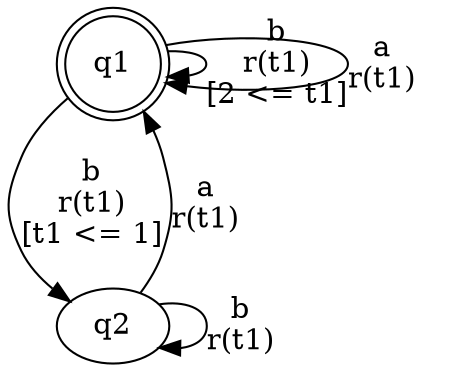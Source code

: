 digraph "tests_1/test1001/solution1000/solution" {
	q1[label=q1 shape=doublecircle]
	q2[label=q2]
	q1 -> q2[label="b\nr(t1)\n[t1 <= 1]"]
	q2 -> q1[label="a\nr(t1)\n"]
	q2 -> q2[label="b\nr(t1)\n"]
	q1 -> q1[label="b\nr(t1)\n[2 <= t1]"]
	q1 -> q1[label="a\nr(t1)\n"]
}
